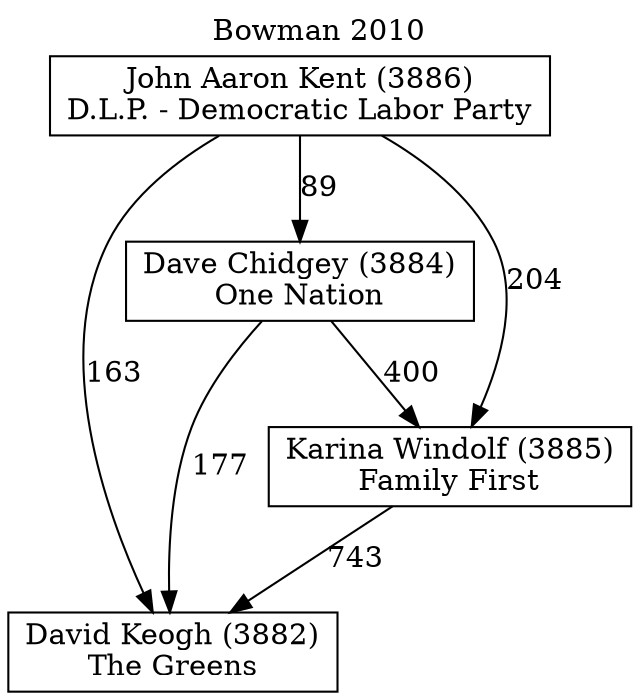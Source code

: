 // House preference flow
digraph "David Keogh (3882)_Bowman_2010" {
	graph [label="Bowman 2010" labelloc=t mclimit=10]
	node [shape=box]
	"Dave Chidgey (3884)" [label="Dave Chidgey (3884)
One Nation"]
	"David Keogh (3882)" [label="David Keogh (3882)
The Greens"]
	"John Aaron Kent (3886)" [label="John Aaron Kent (3886)
D.L.P. - Democratic Labor Party"]
	"Karina Windolf (3885)" [label="Karina Windolf (3885)
Family First"]
	"Dave Chidgey (3884)" -> "David Keogh (3882)" [label=177]
	"Dave Chidgey (3884)" -> "Karina Windolf (3885)" [label=400]
	"John Aaron Kent (3886)" -> "Dave Chidgey (3884)" [label=89]
	"John Aaron Kent (3886)" -> "David Keogh (3882)" [label=163]
	"John Aaron Kent (3886)" -> "Karina Windolf (3885)" [label=204]
	"Karina Windolf (3885)" -> "David Keogh (3882)" [label=743]
}
